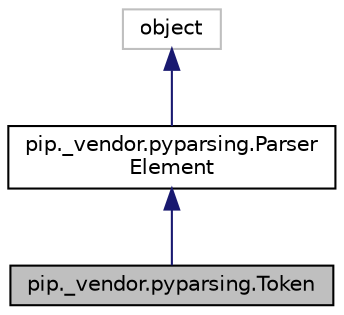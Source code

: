 digraph "pip._vendor.pyparsing.Token"
{
  edge [fontname="Helvetica",fontsize="10",labelfontname="Helvetica",labelfontsize="10"];
  node [fontname="Helvetica",fontsize="10",shape=record];
  Node24 [label="pip._vendor.pyparsing.Token",height=0.2,width=0.4,color="black", fillcolor="grey75", style="filled", fontcolor="black"];
  Node25 -> Node24 [dir="back",color="midnightblue",fontsize="10",style="solid",fontname="Helvetica"];
  Node25 [label="pip._vendor.pyparsing.Parser\lElement",height=0.2,width=0.4,color="black", fillcolor="white", style="filled",URL="$classpip_1_1__vendor_1_1pyparsing_1_1_parser_element.html"];
  Node26 -> Node25 [dir="back",color="midnightblue",fontsize="10",style="solid",fontname="Helvetica"];
  Node26 [label="object",height=0.2,width=0.4,color="grey75", fillcolor="white", style="filled"];
}
